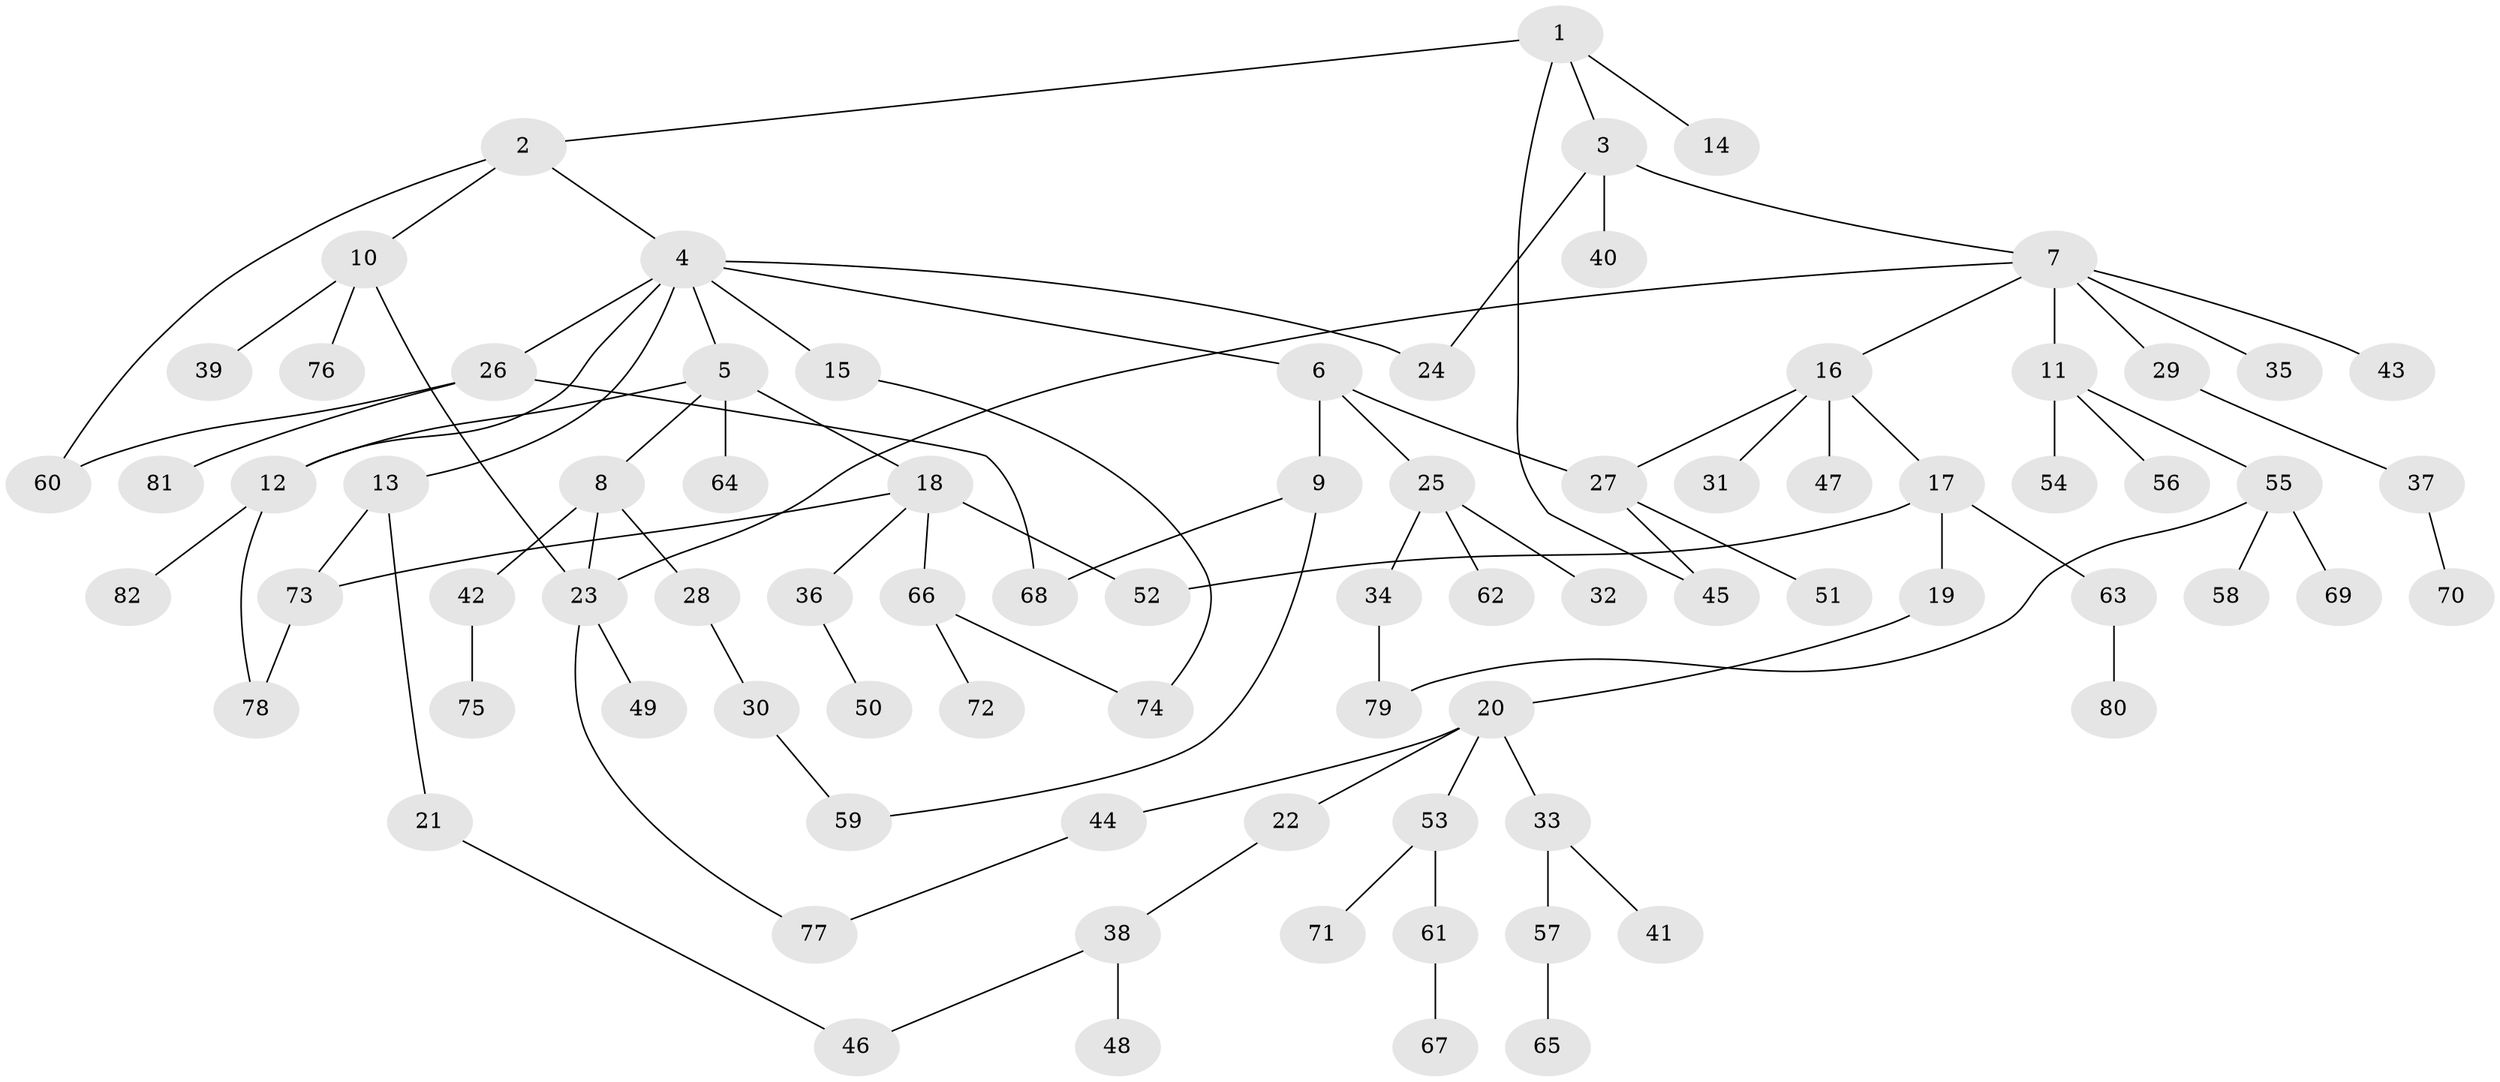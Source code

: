 // Generated by graph-tools (version 1.1) at 2025/34/03/09/25 02:34:26]
// undirected, 82 vertices, 97 edges
graph export_dot {
graph [start="1"]
  node [color=gray90,style=filled];
  1;
  2;
  3;
  4;
  5;
  6;
  7;
  8;
  9;
  10;
  11;
  12;
  13;
  14;
  15;
  16;
  17;
  18;
  19;
  20;
  21;
  22;
  23;
  24;
  25;
  26;
  27;
  28;
  29;
  30;
  31;
  32;
  33;
  34;
  35;
  36;
  37;
  38;
  39;
  40;
  41;
  42;
  43;
  44;
  45;
  46;
  47;
  48;
  49;
  50;
  51;
  52;
  53;
  54;
  55;
  56;
  57;
  58;
  59;
  60;
  61;
  62;
  63;
  64;
  65;
  66;
  67;
  68;
  69;
  70;
  71;
  72;
  73;
  74;
  75;
  76;
  77;
  78;
  79;
  80;
  81;
  82;
  1 -- 2;
  1 -- 3;
  1 -- 14;
  1 -- 45;
  2 -- 4;
  2 -- 10;
  2 -- 60;
  3 -- 7;
  3 -- 40;
  3 -- 24;
  4 -- 5;
  4 -- 6;
  4 -- 13;
  4 -- 15;
  4 -- 24;
  4 -- 26;
  4 -- 12;
  5 -- 8;
  5 -- 12;
  5 -- 18;
  5 -- 64;
  6 -- 9;
  6 -- 25;
  6 -- 27;
  7 -- 11;
  7 -- 16;
  7 -- 23;
  7 -- 29;
  7 -- 35;
  7 -- 43;
  8 -- 28;
  8 -- 42;
  8 -- 23;
  9 -- 59;
  9 -- 68;
  10 -- 39;
  10 -- 76;
  10 -- 23;
  11 -- 54;
  11 -- 55;
  11 -- 56;
  12 -- 78;
  12 -- 82;
  13 -- 21;
  13 -- 73;
  15 -- 74;
  16 -- 17;
  16 -- 27;
  16 -- 31;
  16 -- 47;
  17 -- 19;
  17 -- 63;
  17 -- 52;
  18 -- 36;
  18 -- 52;
  18 -- 66;
  18 -- 73;
  19 -- 20;
  20 -- 22;
  20 -- 33;
  20 -- 44;
  20 -- 53;
  21 -- 46;
  22 -- 38;
  23 -- 49;
  23 -- 77;
  25 -- 32;
  25 -- 34;
  25 -- 62;
  26 -- 68;
  26 -- 81;
  26 -- 60;
  27 -- 51;
  27 -- 45;
  28 -- 30;
  29 -- 37;
  30 -- 59;
  33 -- 41;
  33 -- 57;
  34 -- 79;
  36 -- 50;
  37 -- 70;
  38 -- 48;
  38 -- 46;
  42 -- 75;
  44 -- 77;
  53 -- 61;
  53 -- 71;
  55 -- 58;
  55 -- 69;
  55 -- 79;
  57 -- 65;
  61 -- 67;
  63 -- 80;
  66 -- 72;
  66 -- 74;
  73 -- 78;
}
